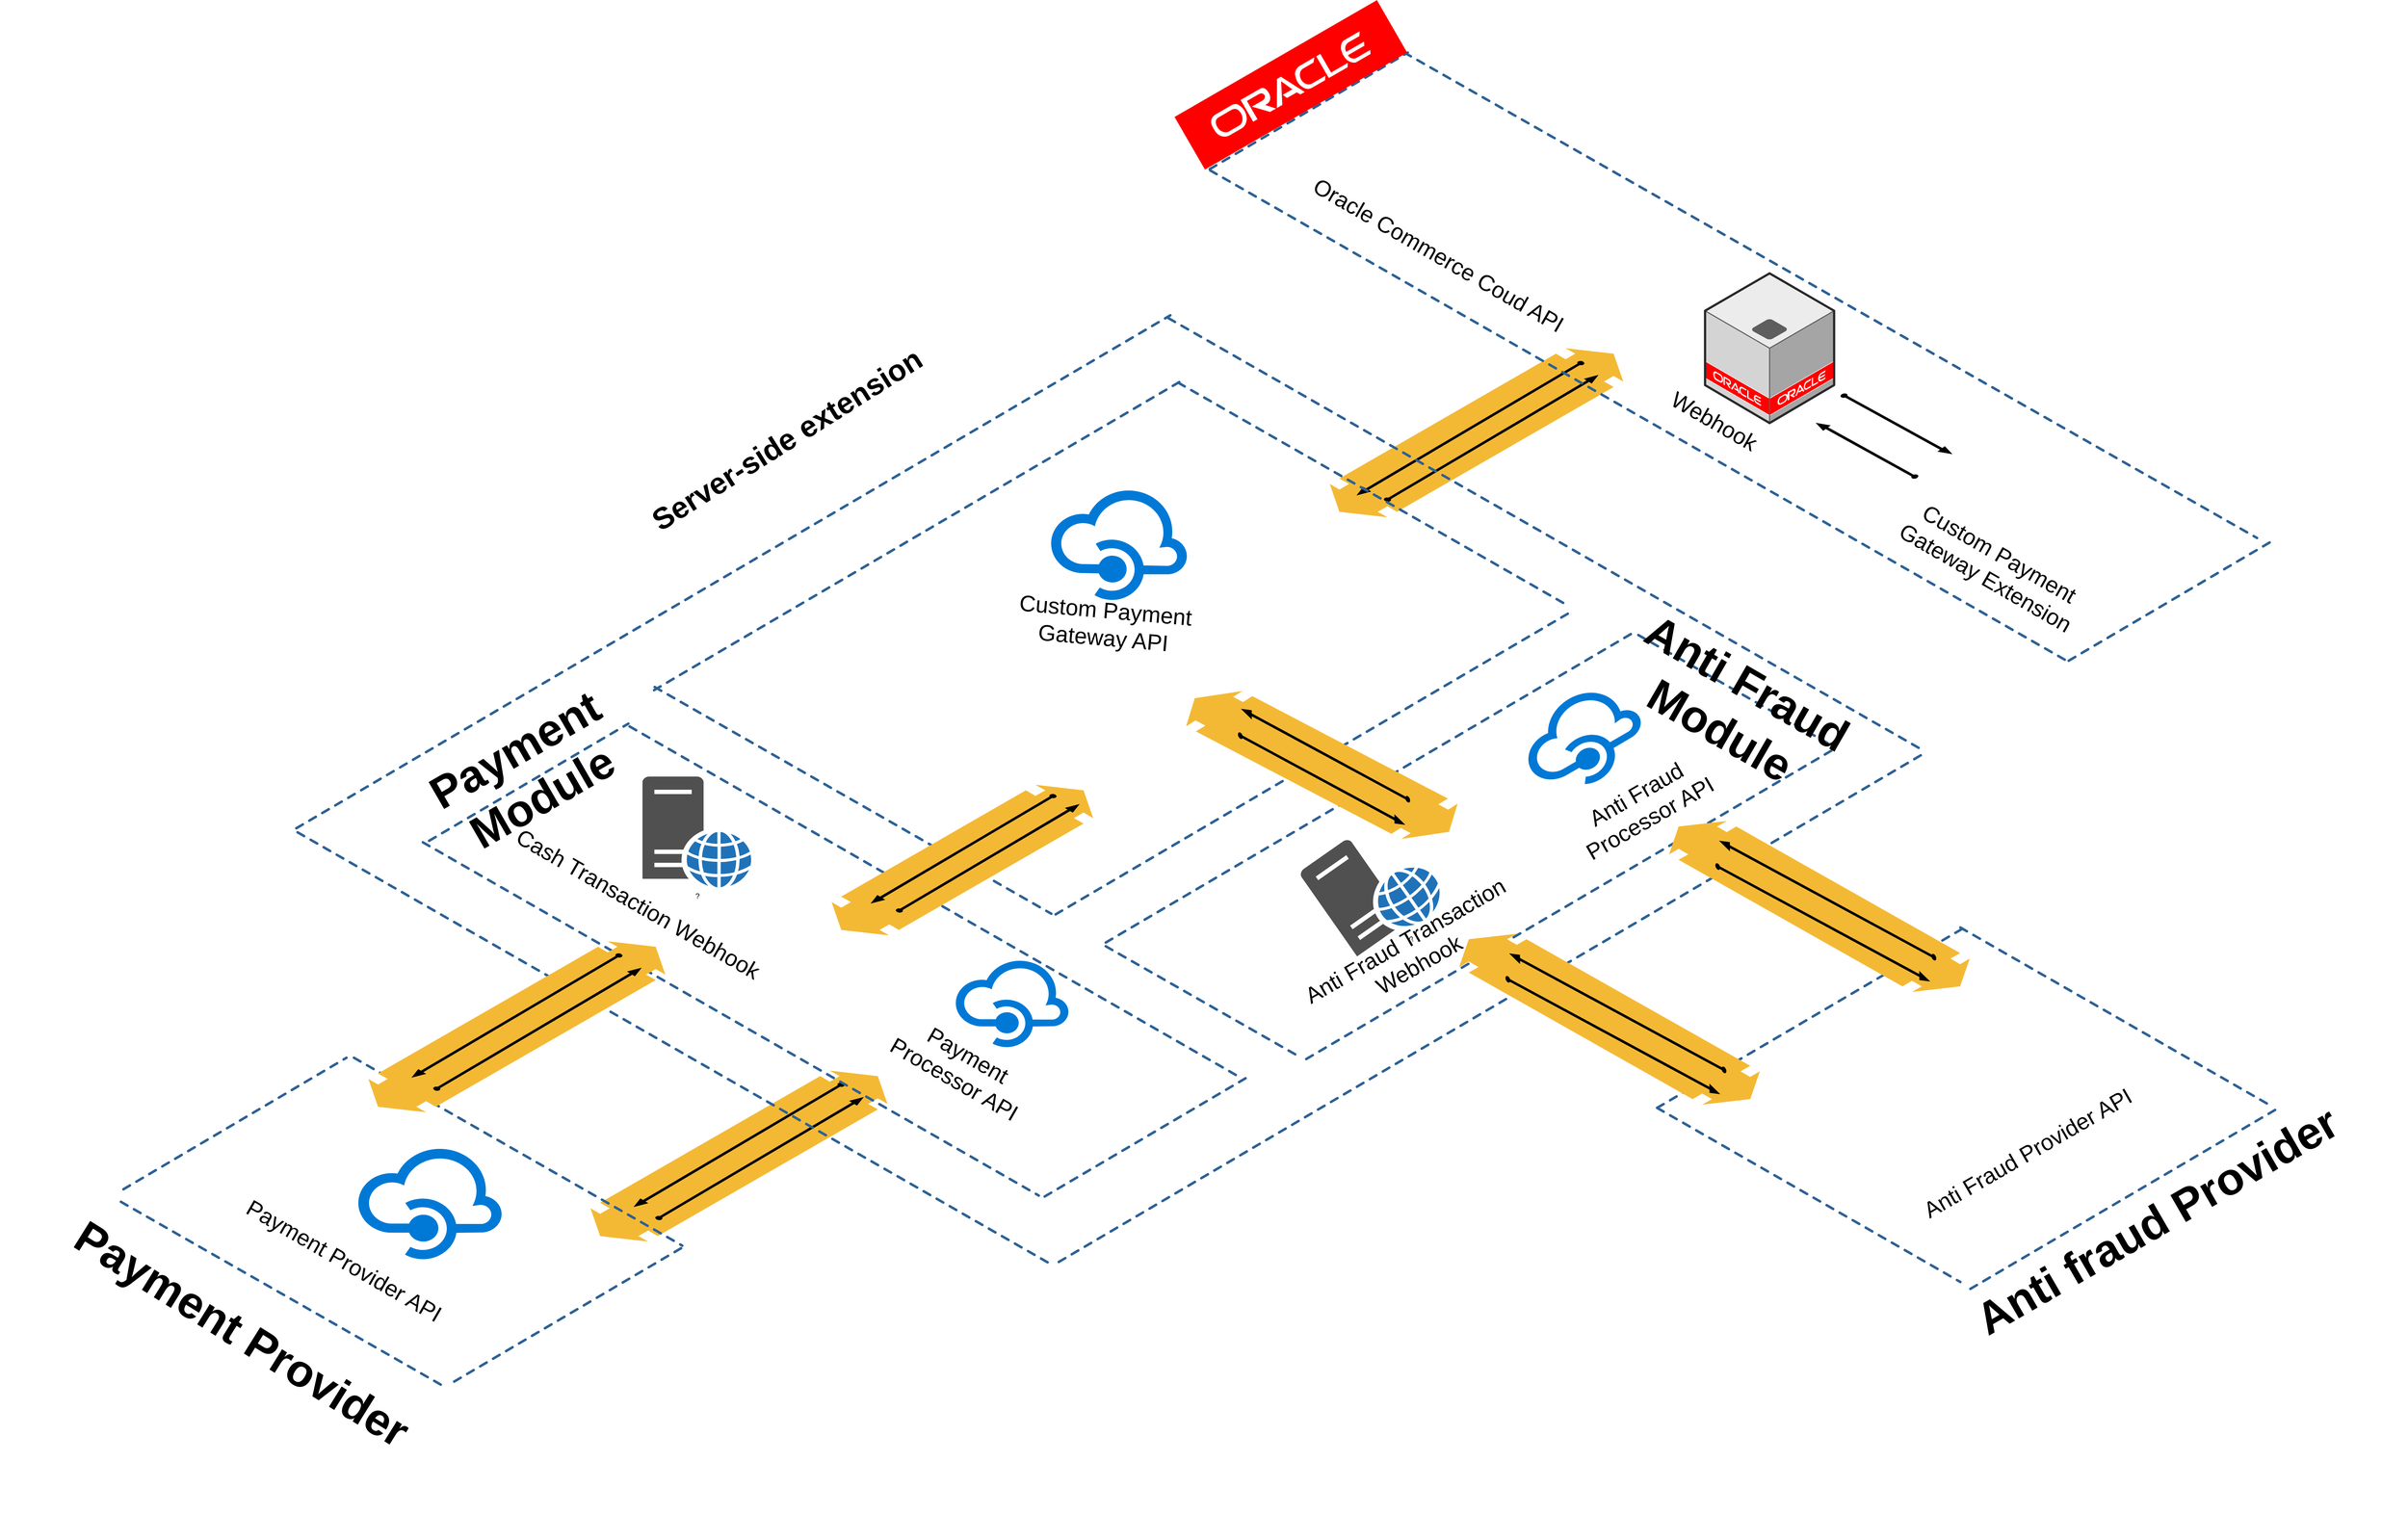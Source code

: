 <mxfile version="12.1.1" type="google" pages="2"><diagram name="Page-1" id="aaaa8250-4180-3840-79b5-4cada1eebb92"><mxGraphModel dx="4343" dy="4087" grid="1" gridSize="10" guides="1" tooltips="1" connect="1" arrows="1" fold="1" page="1" pageScale="1" pageWidth="850" pageHeight="1100" background="#ffffff" math="0" shadow="0"><root><mxCell id="0"/><mxCell id="1" parent="0"/><mxCell id="FtfFaNTDfOK8P3E9xP4l-76" value="" style="group" parent="1" vertex="1" connectable="0"><mxGeometry x="1827.5" y="880.5" width="561" height="323" as="geometry"/></mxCell><mxCell id="FtfFaNTDfOK8P3E9xP4l-56" value="" style="verticalLabelPosition=bottom;html=1;verticalAlign=top;strokeWidth=1;dashed=0;shape=mxgraph.aws3d.flatDoubleEdge;fillColor=#000000;aspect=fixed;rounded=1;shadow=0;comic=0;fontFamily=Verdana;fontSize=12;fontColor=#000000;flipV=1;" parent="FtfFaNTDfOK8P3E9xP4l-76" vertex="1"><mxGeometry y="50" width="474" height="273" as="geometry"/></mxCell><mxCell id="FtfFaNTDfOK8P3E9xP4l-57" value="" style="verticalLabelPosition=bottom;html=1;verticalAlign=top;strokeWidth=1;dashed=0;shape=mxgraph.aws3d.arrowSW;fillColor=#000000;aspect=fixed;rounded=1;shadow=0;comic=0;fontFamily=Verdana;fontSize=12;fontColor=#000000;" parent="FtfFaNTDfOK8P3E9xP4l-76" vertex="1"><mxGeometry x="70" y="70" width="335" height="197" as="geometry"/></mxCell><mxCell id="FtfFaNTDfOK8P3E9xP4l-58" value="" style="verticalLabelPosition=bottom;html=1;verticalAlign=top;strokeWidth=1;dashed=0;shape=mxgraph.aws3d.arrowSW;fillColor=#000000;aspect=fixed;rounded=1;shadow=0;comic=0;fontFamily=Verdana;fontSize=12;fontColor=#000000;rotation=-180;" parent="FtfFaNTDfOK8P3E9xP4l-76" vertex="1"><mxGeometry x="104" y="93" width="331" height="195" as="geometry"/></mxCell><mxCell id="FtfFaNTDfOK8P3E9xP4l-81" value="" style="group" parent="1" vertex="1" connectable="0"><mxGeometry x="3007.5" y="-223" width="506" height="270" as="geometry"/></mxCell><mxCell id="FtfFaNTDfOK8P3E9xP4l-48" value="" style="verticalLabelPosition=bottom;html=1;verticalAlign=top;strokeWidth=1;dashed=0;shape=mxgraph.aws3d.flatDoubleEdge;fillColor=#000000;aspect=fixed;rounded=1;shadow=0;comic=0;fontFamily=Verdana;fontSize=12;fontColor=#000000;flipV=1;" parent="FtfFaNTDfOK8P3E9xP4l-81" vertex="1"><mxGeometry width="468.434" height="270" as="geometry"/></mxCell><mxCell id="d5ac148becb70bc-4" value="" style="verticalLabelPosition=bottom;html=1;verticalAlign=top;strokeWidth=1;dashed=0;shape=mxgraph.aws3d.arrowSW;fillColor=#000000;aspect=fixed;rounded=1;shadow=0;comic=0;fontFamily=Verdana;fontSize=12;fontColor=#000000;" parent="FtfFaNTDfOK8P3E9xP4l-81" vertex="1"><mxGeometry x="43.924" y="21.145" width="361.898" height="213.072" as="geometry"/></mxCell><mxCell id="FtfFaNTDfOK8P3E9xP4l-49" value="" style="verticalLabelPosition=bottom;html=1;verticalAlign=top;strokeWidth=1;dashed=0;shape=mxgraph.aws3d.arrowSW;fillColor=#000000;aspect=fixed;rounded=1;shadow=0;comic=0;fontFamily=Verdana;fontSize=12;fontColor=#000000;rotation=-180;" parent="FtfFaNTDfOK8P3E9xP4l-81" vertex="1"><mxGeometry x="86.969" y="43.509" width="340.753" height="200.873" as="geometry"/></mxCell><mxCell id="1a8abee3a6cfdf20-35" value="" style="verticalLabelPosition=bottom;html=1;verticalAlign=top;strokeWidth=1;dashed=0;shape=mxgraph.aws3d.arrowSE;fillColor=#000000;aspect=fixed;rounded=1;shadow=0;comic=0;fontFamily=Verdana;fontSize=12;fontColor=#000000;rotation=175;" parent="1" vertex="1"><mxGeometry x="3788.5" y="-110" width="154" height="101" as="geometry"/></mxCell><mxCell id="d5ac148becb70bc-8" value="" style="verticalLabelPosition=bottom;html=1;verticalAlign=top;strokeWidth=1;dashed=0;shape=mxgraph.aws3d.dashedArrowlessEdge;fillColor=red;aspect=fixed;rounded=1;shadow=0;comic=0;fontFamily=Verdana;fontSize=12;fontColor=red;" parent="1" vertex="1"><mxGeometry x="3126.5" y="-695" width="1361" height="775" as="geometry"/></mxCell><mxCell id="d5ac148becb70bc-9" value="" style="verticalLabelPosition=bottom;html=1;verticalAlign=top;strokeWidth=1;dashed=0;shape=mxgraph.aws3d.dashedArrowlessEdge;fillColor=#000000;aspect=fixed;rounded=1;shadow=0;comic=0;fontFamily=Verdana;fontSize=12;fontColor=#000000;" parent="1" vertex="1"><mxGeometry x="2816.5" y="-507" width="1374" height="787" as="geometry"/></mxCell><mxCell id="d5ac148becb70bc-10" value="" style="verticalLabelPosition=bottom;html=1;verticalAlign=top;strokeWidth=1;dashed=0;shape=mxgraph.aws3d.dashedArrowlessEdge;fillColor=#000000;aspect=fixed;rounded=1;shadow=0;comic=0;fontFamily=Verdana;fontSize=12;fontColor=#000000;flipV=1;" parent="1" vertex="1"><mxGeometry x="2816" y="-695" width="316" height="186" as="geometry"/></mxCell><mxCell id="d5ac148becb70bc-12" value="" style="verticalLabelPosition=bottom;html=1;verticalAlign=top;strokeWidth=1;dashed=0;shape=mxgraph.aws3d.dashedArrowlessEdge;fillColor=#000000;aspect=fixed;rounded=1;shadow=0;comic=0;fontFamily=Verdana;fontSize=12;fontColor=#000000;flipV=1;" parent="1" vertex="1"><mxGeometry x="4187" y="87" width="321" height="189" as="geometry"/></mxCell><object label="" id="CulerEYUyZsjggofrvlC-2"><mxCell style="verticalLabelPosition=bottom;html=1;verticalAlign=top;strokeWidth=1;align=center;outlineConnect=0;dashed=0;outlineConnect=0;shape=mxgraph.aws3d.oracleServer;fillColor=#ECECEC;strokeColor=#5E5E5E;aspect=fixed;" parent="1" vertex="1"><mxGeometry x="3606.5" y="-342.5" width="206" height="239" as="geometry"/></mxCell></object><mxCell id="CulerEYUyZsjggofrvlC-12" value="&lt;span style=&quot;font-size: 36px&quot;&gt;Webhook&lt;/span&gt;" style="text;html=1;strokeColor=none;fillColor=none;align=center;verticalAlign=middle;whiteSpace=wrap;rounded=0;rotation=30;" parent="1" vertex="1"><mxGeometry x="3482.5" y="-143" width="277" height="72" as="geometry"/></mxCell><mxCell id="1eRu5aQ4Rv26K7qPgtG--1" value="" style="verticalLabelPosition=bottom;html=1;verticalAlign=top;strokeWidth=1;dashed=0;shape=mxgraph.aws3d.dashedArrowlessEdge;fillColor=red;aspect=fixed;rounded=1;shadow=0;comic=0;fontFamily=Verdana;fontSize=12;fontColor=red;" parent="1" vertex="1"><mxGeometry x="1450" y="910" width="524" height="300" as="geometry"/></mxCell><mxCell id="1eRu5aQ4Rv26K7qPgtG--2" value="" style="verticalLabelPosition=bottom;html=1;verticalAlign=top;strokeWidth=1;dashed=0;shape=mxgraph.aws3d.dashedArrowlessEdge;fillColor=#000000;aspect=fixed;rounded=1;shadow=0;comic=0;fontFamily=Verdana;fontSize=12;fontColor=#000000;" parent="1" vertex="1"><mxGeometry x="1078" y="1140" width="516" height="295" as="geometry"/></mxCell><mxCell id="1eRu5aQ4Rv26K7qPgtG--3" value="" style="verticalLabelPosition=bottom;html=1;verticalAlign=top;strokeWidth=1;dashed=0;shape=mxgraph.aws3d.dashedArrowlessEdge;fillColor=#000000;aspect=fixed;rounded=1;shadow=0;comic=0;fontFamily=Verdana;fontSize=12;fontColor=#000000;flipV=1;" parent="1" vertex="1"><mxGeometry x="1082" y="910" width="356" height="210" as="geometry"/></mxCell><mxCell id="1eRu5aQ4Rv26K7qPgtG--4" value="" style="verticalLabelPosition=bottom;html=1;verticalAlign=top;strokeWidth=1;dashed=0;shape=mxgraph.aws3d.dashedArrowlessEdge;fillColor=#000000;aspect=fixed;rounded=1;shadow=0;comic=0;fontFamily=Verdana;fontSize=12;fontColor=#000000;flipV=1;" parent="1" vertex="1"><mxGeometry x="1610" y="1213" width="364" height="214" as="geometry"/></mxCell><mxCell id="1eRu5aQ4Rv26K7qPgtG--5" value="" style="dashed=0;outlineConnect=0;html=1;align=center;labelPosition=center;verticalLabelPosition=bottom;verticalAlign=top;shape=mxgraph.weblogos.oracle;fillColor=#FF0000;strokeColor=none;rotation=-30;" parent="1" vertex="1"><mxGeometry x="2759" y="-692" width="373" height="97" as="geometry"/></mxCell><mxCell id="1eRu5aQ4Rv26K7qPgtG--9" value="" style="shape=image;html=1;verticalAlign=top;verticalLabelPosition=bottom;labelBackgroundColor=#ffffff;imageAspect=0;aspect=fixed;image=https://cdn3.iconfinder.com/data/icons/line-icons-set/128/1-08-128.png" parent="1" vertex="1"><mxGeometry x="4036" y="-128" width="321" height="321" as="geometry"/></mxCell><mxCell id="1eRu5aQ4Rv26K7qPgtG--10" value="&lt;font style=&quot;font-size: 36px&quot;&gt;Custom Payment&lt;br&gt;Gateway Extension&lt;/font&gt;&lt;br&gt;" style="text;html=1;strokeColor=none;fillColor=none;align=center;verticalAlign=middle;whiteSpace=wrap;rounded=0;rotation=30;" parent="1" vertex="1"><mxGeometry x="3889.5" y="88" width="351" height="72" as="geometry"/></mxCell><mxCell id="1eRu5aQ4Rv26K7qPgtG--11" value="" style="verticalLabelPosition=bottom;html=1;verticalAlign=top;strokeWidth=1;dashed=0;shape=mxgraph.aws3d.arrowSE;fillColor=#000000;aspect=fixed;rounded=1;shadow=0;comic=0;fontFamily=Verdana;fontSize=12;fontColor=#000000;rotation=-5;" parent="1" vertex="1"><mxGeometry x="3827.5" y="-157" width="168" height="110" as="geometry"/></mxCell><mxCell id="FtfFaNTDfOK8P3E9xP4l-14" value="" style="verticalLabelPosition=bottom;html=1;verticalAlign=top;strokeWidth=1;dashed=0;shape=mxgraph.aws3d.dashedArrowlessEdge;fillColor=red;aspect=fixed;rounded=1;shadow=0;comic=0;fontFamily=Verdana;fontSize=12;fontColor=red;" parent="1" vertex="1"><mxGeometry x="2750" y="-271" width="1206" height="691" as="geometry"/></mxCell><mxCell id="FtfFaNTDfOK8P3E9xP4l-15" value="" style="verticalLabelPosition=bottom;html=1;verticalAlign=top;strokeWidth=1;dashed=0;shape=mxgraph.aws3d.dashedArrowlessEdge;fillColor=#000000;aspect=fixed;rounded=1;shadow=0;comic=0;fontFamily=Verdana;fontSize=12;fontColor=#000000;" parent="1" vertex="1"><mxGeometry x="1560" y="566" width="983" height="564" as="geometry"/></mxCell><mxCell id="FtfFaNTDfOK8P3E9xP4l-16" value="" style="verticalLabelPosition=bottom;html=1;verticalAlign=top;strokeWidth=1;dashed=0;shape=mxgraph.aws3d.dashedArrowlessEdge;fillColor=#000000;aspect=fixed;rounded=1;shadow=0;comic=0;fontFamily=Verdana;fontSize=12;fontColor=#000000;flipV=1;" parent="1" vertex="1"><mxGeometry x="1358" y="-275.5" width="1395" height="819" as="geometry"/></mxCell><mxCell id="FtfFaNTDfOK8P3E9xP4l-17" value="" style="verticalLabelPosition=bottom;html=1;verticalAlign=top;strokeWidth=1;dashed=0;shape=mxgraph.aws3d.dashedArrowlessEdge;fillColor=#000000;aspect=fixed;rounded=1;shadow=0;comic=0;fontFamily=Verdana;fontSize=12;fontColor=#000000;flipV=1;" parent="1" vertex="1"><mxGeometry x="2570" y="200" width="819" height="481" as="geometry"/></mxCell><mxCell id="FtfFaNTDfOK8P3E9xP4l-42" value="&lt;span style=&quot;font-size: 36px&quot;&gt;Oracle Commerce Coud API&lt;/span&gt;" style="text;html=1;strokeColor=none;fillColor=none;align=center;verticalAlign=middle;whiteSpace=wrap;rounded=0;rotation=30;" parent="1" vertex="1"><mxGeometry x="2930.5" y="-408" width="501" height="72" as="geometry"/></mxCell><mxCell id="FtfFaNTDfOK8P3E9xP4l-44" value="" style="group" parent="1" vertex="1" connectable="0"><mxGeometry x="3157.5" y="-577" width="279" height="267" as="geometry"/></mxCell><mxCell id="FtfFaNTDfOK8P3E9xP4l-43" value="" style="shape=image;html=1;verticalAlign=top;verticalLabelPosition=bottom;labelBackgroundColor=#ffffff;imageAspect=0;aspect=fixed;image=https://cdn2.iconfinder.com/data/icons/freecns-cumulus/32/519896-1_Cloud-128.png;rotation=30;" parent="FtfFaNTDfOK8P3E9xP4l-44" vertex="1"><mxGeometry width="267" height="267" as="geometry"/></mxCell><mxCell id="1eRu5aQ4Rv26K7qPgtG--8" value="" style="shape=image;html=1;verticalAlign=top;verticalLabelPosition=bottom;labelBackgroundColor=#ffffff;imageAspect=0;aspect=fixed;image=https://cdn4.iconfinder.com/data/icons/flat-brand-logo-2/512/oracle-128.png;rotation=30;" parent="FtfFaNTDfOK8P3E9xP4l-44" vertex="1"><mxGeometry x="24.338" y="43.743" width="198.83" height="198.83" as="geometry"/></mxCell><mxCell id="FtfFaNTDfOK8P3E9xP4l-65" value="" style="shape=image;html=1;verticalAlign=top;verticalLabelPosition=bottom;labelBackgroundColor=#ffffff;imageAspect=0;aspect=fixed;image=https://cdn4.iconfinder.com/data/icons/flat-brand-logo-2/512/oracle-128.png;rotation=-30;" parent="1" vertex="1"><mxGeometry x="1853.5" y="-157" width="245" height="245" as="geometry"/></mxCell><mxCell id="FtfFaNTDfOK8P3E9xP4l-73" value="" style="group" parent="1" vertex="1" connectable="0"><mxGeometry x="1723.5" y="431" width="428" height="279" as="geometry"/></mxCell><mxCell id="FtfFaNTDfOK8P3E9xP4l-36" value="?" style="shadow=0;dashed=0;html=1;strokeColor=none;fillColor=#505050;labelPosition=center;verticalLabelPosition=bottom;verticalAlign=top;outlineConnect=0;align=center;shape=mxgraph.office.servers.web_server_blue;" parent="FtfFaNTDfOK8P3E9xP4l-73" vertex="1"><mxGeometry x="187" y="30" width="174" height="177" as="geometry"/></mxCell><mxCell id="FtfFaNTDfOK8P3E9xP4l-37" value="&lt;span style=&quot;font-size: 36px&quot;&gt;Cash Transaction Webhook&lt;/span&gt;" style="text;html=1;strokeColor=none;fillColor=none;align=center;verticalAlign=middle;whiteSpace=wrap;rounded=0;rotation=30;" parent="FtfFaNTDfOK8P3E9xP4l-73" vertex="1"><mxGeometry x="-68" y="197" width="496" height="72" as="geometry"/></mxCell><mxCell id="FtfFaNTDfOK8P3E9xP4l-138" value="" style="verticalLabelPosition=bottom;html=1;verticalAlign=top;strokeWidth=1;dashed=0;shape=mxgraph.aws3d.dashedArrowlessEdge;fillColor=#000000;aspect=fixed;rounded=1;shadow=0;comic=0;fontFamily=Verdana;fontSize=12;fontColor=#000000;flipV=1;" parent="FtfFaNTDfOK8P3E9xP4l-73" vertex="1"><mxGeometry x="-153.5" y="-54.5" width="318" height="187" as="geometry"/></mxCell><mxCell id="FtfFaNTDfOK8P3E9xP4l-77" value="" style="group" parent="1" vertex="1" connectable="0"><mxGeometry x="2285" y="750" width="306" height="207" as="geometry"/></mxCell><mxCell id="FtfFaNTDfOK8P3E9xP4l-70" value="" style="shadow=0;dashed=0;html=1;strokeColor=none;labelPosition=center;verticalLabelPosition=bottom;verticalAlign=top;align=center;shape=mxgraph.mscae.cloud.api_management;fillColor=#0079D6;rotation=0;" parent="FtfFaNTDfOK8P3E9xP4l-77" vertex="1"><mxGeometry x="122.938" width="183.062" height="144.9" as="geometry"/></mxCell><mxCell id="FtfFaNTDfOK8P3E9xP4l-71" value="&lt;span style=&quot;font-size: 36px&quot;&gt;Payment Processor API&lt;/span&gt;" style="text;html=1;strokeColor=none;fillColor=none;align=center;verticalAlign=middle;whiteSpace=wrap;rounded=0;rotation=30;" parent="FtfFaNTDfOK8P3E9xP4l-77" vertex="1"><mxGeometry y="142.2" width="269.208" height="64.8" as="geometry"/></mxCell><mxCell id="FtfFaNTDfOK8P3E9xP4l-78" value="" style="group" parent="1" vertex="1" connectable="0"><mxGeometry x="2493" y="-130" width="580" height="479.116" as="geometry"/></mxCell><mxCell id="FtfFaNTDfOK8P3E9xP4l-139" value="" style="verticalLabelPosition=bottom;html=1;verticalAlign=top;strokeWidth=1;dashed=0;shape=mxgraph.aws3d.dashedArrowlessEdge;fillColor=#000000;aspect=fixed;rounded=1;shadow=0;comic=0;fontFamily=Verdana;fontSize=12;fontColor=#000000;flipV=1;" parent="FtfFaNTDfOK8P3E9xP4l-78" vertex="1"><mxGeometry x="-564" y="-44" width="847" height="497" as="geometry"/></mxCell><mxCell id="1eRu5aQ4Rv26K7qPgtG--7" value="" style="shadow=0;dashed=0;html=1;strokeColor=none;labelPosition=center;verticalLabelPosition=bottom;verticalAlign=top;align=center;shape=mxgraph.mscae.cloud.api_management;fillColor=#0079D6;rotation=1;" parent="FtfFaNTDfOK8P3E9xP4l-78" vertex="1"><mxGeometry x="66.5" y="127.5" width="221" height="184" as="geometry"/></mxCell><mxCell id="FtfFaNTDfOK8P3E9xP4l-39" value="&lt;span style=&quot;font-size: 36px&quot;&gt;Custom Payment Gateway API&lt;/span&gt;" style="text;html=1;strokeColor=none;fillColor=none;align=center;verticalAlign=middle;whiteSpace=wrap;rounded=0;rotation=5;" parent="FtfFaNTDfOK8P3E9xP4l-78" vertex="1"><mxGeometry x="-42.5" y="322" width="394" height="50" as="geometry"/></mxCell><mxCell id="FtfFaNTDfOK8P3E9xP4l-72" value="" style="group" parent="FtfFaNTDfOK8P3E9xP4l-78" vertex="1" connectable="0"><mxGeometry x="482.5" y="217" width="229" height="204" as="geometry"/></mxCell><mxCell id="FtfFaNTDfOK8P3E9xP4l-69" value="" style="group" parent="FtfFaNTDfOK8P3E9xP4l-72" vertex="1" connectable="0"><mxGeometry width="229" height="204.0" as="geometry"/></mxCell><mxCell id="FtfFaNTDfOK8P3E9xP4l-55" value="&lt;span style=&quot;font-size: 36px&quot;&gt;&lt;br&gt;&lt;/span&gt;" style="text;html=1;strokeColor=none;fillColor=none;align=center;verticalAlign=middle;whiteSpace=wrap;rounded=0;rotation=30;" parent="FtfFaNTDfOK8P3E9xP4l-69" vertex="1"><mxGeometry y="106.872" width="200.495" height="53.067" as="geometry"/></mxCell><mxCell id="FtfFaNTDfOK8P3E9xP4l-135" value="" style="verticalLabelPosition=bottom;html=1;verticalAlign=top;strokeWidth=1;dashed=0;shape=mxgraph.aws3d.dashedArrowlessEdge;fillColor=red;aspect=fixed;rounded=1;shadow=0;comic=0;fontFamily=Verdana;fontSize=12;fontColor=red;" parent="1" vertex="1"><mxGeometry x="1930" y="318" width="633" height="362" as="geometry"/></mxCell><mxCell id="FtfFaNTDfOK8P3E9xP4l-140" value="" style="verticalLabelPosition=bottom;html=1;verticalAlign=top;strokeWidth=1;dashed=0;shape=mxgraph.aws3d.dashedArrowlessEdge;fillColor=red;aspect=fixed;rounded=1;shadow=0;comic=0;fontFamily=Verdana;fontSize=12;fontColor=red;" parent="1" vertex="1"><mxGeometry x="1890" y="381" width="972" height="559" as="geometry"/></mxCell><mxCell id="FtfFaNTDfOK8P3E9xP4l-141" value="" style="verticalLabelPosition=bottom;html=1;verticalAlign=top;strokeWidth=1;dashed=0;shape=mxgraph.aws3d.dashedArrowlessEdge;fillColor=#000000;aspect=fixed;rounded=1;shadow=0;comic=0;fontFamily=Verdana;fontSize=12;fontColor=#000000;flipV=1;" parent="1" vertex="1"><mxGeometry x="2552.5" y="942.5" width="321" height="189" as="geometry"/></mxCell><mxCell id="FtfFaNTDfOK8P3E9xP4l-152" value="" style="verticalLabelPosition=bottom;html=1;verticalAlign=top;strokeWidth=1;dashed=0;shape=mxgraph.aws3d.dashedArrowlessEdge;fillColor=#000000;aspect=fixed;rounded=1;shadow=0;comic=0;fontFamily=Verdana;fontSize=12;fontColor=#000000;flipV=1;" parent="1" vertex="1"><mxGeometry x="2650" y="230" width="844" height="496" as="geometry"/></mxCell><mxCell id="FtfFaNTDfOK8P3E9xP4l-157" value="" style="verticalLabelPosition=bottom;html=1;verticalAlign=top;strokeWidth=1;dashed=0;shape=mxgraph.aws3d.dashedArrowlessEdge;fillColor=#000000;aspect=fixed;rounded=1;shadow=0;comic=0;fontFamily=Verdana;fontSize=12;fontColor=#000000;" parent="1" vertex="1"><mxGeometry x="2650" y="732" width="312" height="178" as="geometry"/></mxCell><mxCell id="FtfFaNTDfOK8P3E9xP4l-156" value="" style="verticalLabelPosition=bottom;html=1;verticalAlign=top;strokeWidth=1;dashed=0;shape=mxgraph.aws3d.dashedArrowlessEdge;fillColor=#000000;aspect=fixed;rounded=1;shadow=0;comic=0;fontFamily=Verdana;fontSize=12;fontColor=#000000;flipV=1;" parent="1" vertex="1"><mxGeometry x="2970" y="418" width="841" height="494" as="geometry"/></mxCell><mxCell id="FtfFaNTDfOK8P3E9xP4l-166" value="" style="shadow=0;dashed=0;html=1;strokeColor=none;labelPosition=center;verticalLabelPosition=bottom;verticalAlign=top;align=center;shape=mxgraph.mscae.cloud.api_management;fillColor=#0079D6;rotation=-30;" parent="1" vertex="1"><mxGeometry x="3313" y="330" width="195" height="143" as="geometry"/></mxCell><mxCell id="FtfFaNTDfOK8P3E9xP4l-167" value="&lt;span style=&quot;font-size: 36px&quot;&gt;Anti Fraud Processor API&lt;/span&gt;" style="text;html=1;strokeColor=none;fillColor=none;align=center;verticalAlign=middle;whiteSpace=wrap;rounded=0;rotation=-30;" parent="1" vertex="1"><mxGeometry x="3373" y="475.5" width="269.208" height="64.8" as="geometry"/></mxCell><mxCell id="FtfFaNTDfOK8P3E9xP4l-172" value="" style="verticalLabelPosition=bottom;html=1;verticalAlign=top;strokeWidth=1;dashed=0;shape=mxgraph.aws3d.dashedArrowlessEdge;fillColor=#000000;aspect=fixed;rounded=1;shadow=0;comic=0;fontFamily=Verdana;fontSize=12;fontColor=#000000;" parent="1" vertex="1"><mxGeometry x="1360" y="550" width="1203" height="690" as="geometry"/></mxCell><mxCell id="FtfFaNTDfOK8P3E9xP4l-173" value="" style="verticalLabelPosition=bottom;html=1;verticalAlign=top;strokeWidth=1;dashed=0;shape=mxgraph.aws3d.dashedArrowlessEdge;fillColor=#000000;aspect=fixed;rounded=1;shadow=0;comic=0;fontFamily=Verdana;fontSize=12;fontColor=#000000;flipV=1;" parent="1" vertex="1"><mxGeometry x="2575" y="424" width="1381" height="812" as="geometry"/></mxCell><mxCell id="FtfFaNTDfOK8P3E9xP4l-185" value="" style="group" parent="1" vertex="1" connectable="0"><mxGeometry x="2888.5" y="548.5" width="494" height="273" as="geometry"/></mxCell><mxCell id="FtfFaNTDfOK8P3E9xP4l-162" value="?" style="shadow=0;dashed=0;html=1;strokeColor=none;fillColor=#505050;labelPosition=center;verticalLabelPosition=bottom;verticalAlign=top;outlineConnect=0;align=center;shape=mxgraph.office.servers.web_server_blue;rotation=-35;" parent="FtfFaNTDfOK8P3E9xP4l-185" vertex="1"><mxGeometry x="104" width="174" height="177" as="geometry"/></mxCell><mxCell id="FtfFaNTDfOK8P3E9xP4l-163" value="&lt;span style=&quot;font-size: 36px&quot;&gt;Anti Fraud Transaction Webhook&lt;/span&gt;" style="text;html=1;strokeColor=none;fillColor=none;align=center;verticalAlign=middle;whiteSpace=wrap;rounded=0;rotation=-30;" parent="FtfFaNTDfOK8P3E9xP4l-185" vertex="1"><mxGeometry x="6" y="159" width="488" height="69" as="geometry"/></mxCell><mxCell id="FtfFaNTDfOK8P3E9xP4l-109" value="&lt;span style=&quot;font-size: 36px&quot;&gt;Anti Fraud Provider API&lt;/span&gt;" style="text;html=1;strokeColor=none;fillColor=none;align=center;verticalAlign=middle;whiteSpace=wrap;rounded=0;rotation=-30;" parent="1" vertex="1"><mxGeometry x="3926.5" y="1026" width="389" height="72" as="geometry"/></mxCell><mxCell id="FtfFaNTDfOK8P3E9xP4l-122" value="" style="verticalLabelPosition=bottom;html=1;verticalAlign=top;strokeWidth=1;dashed=0;shape=mxgraph.aws3d.dashedArrowlessEdge;fillColor=red;aspect=fixed;rounded=1;shadow=0;comic=0;fontFamily=Verdana;fontSize=12;fontColor=red;" parent="1" vertex="1"><mxGeometry x="4014" y="702" width="498" height="286" as="geometry"/></mxCell><mxCell id="FtfFaNTDfOK8P3E9xP4l-123" value="" style="verticalLabelPosition=bottom;html=1;verticalAlign=top;strokeWidth=1;dashed=0;shape=mxgraph.aws3d.dashedArrowlessEdge;fillColor=#000000;aspect=fixed;rounded=1;shadow=0;comic=0;fontFamily=Verdana;fontSize=12;fontColor=#000000;" parent="1" vertex="1"><mxGeometry x="3530" y="990" width="484" height="278" as="geometry"/></mxCell><mxCell id="FtfFaNTDfOK8P3E9xP4l-124" value="" style="verticalLabelPosition=bottom;html=1;verticalAlign=top;strokeWidth=1;dashed=0;shape=mxgraph.aws3d.dashedArrowlessEdge;fillColor=#000000;aspect=fixed;rounded=1;shadow=0;comic=0;fontFamily=Verdana;fontSize=12;fontColor=#000000;flipV=1;" parent="1" vertex="1"><mxGeometry x="3530" y="700" width="494" height="290" as="geometry"/></mxCell><mxCell id="FtfFaNTDfOK8P3E9xP4l-125" value="" style="verticalLabelPosition=bottom;html=1;verticalAlign=top;strokeWidth=1;dashed=0;shape=mxgraph.aws3d.dashedArrowlessEdge;fillColor=#000000;aspect=fixed;rounded=1;shadow=0;comic=0;fontFamily=Verdana;fontSize=12;fontColor=#000000;flipV=1;" parent="1" vertex="1"><mxGeometry x="4030" y="990" width="492" height="289" as="geometry"/></mxCell><mxCell id="FtfFaNTDfOK8P3E9xP4l-208" value="" style="group" parent="1" vertex="1" connectable="0"><mxGeometry x="3549" y="532" width="483" height="289" as="geometry"/></mxCell><mxCell id="FtfFaNTDfOK8P3E9xP4l-209" value="" style="verticalLabelPosition=bottom;html=1;verticalAlign=top;strokeWidth=1;align=center;outlineConnect=0;dashed=0;outlineConnect=0;shape=mxgraph.aws3d.flatDoubleEdge;fillColor=#000000;aspect=fixed;" parent="FtfFaNTDfOK8P3E9xP4l-208" vertex="1"><mxGeometry width="479.983" height="272.832" as="geometry"/></mxCell><mxCell id="FtfFaNTDfOK8P3E9xP4l-210" value="" style="group;rotation=1;" parent="FtfFaNTDfOK8P3E9xP4l-208" vertex="1" connectable="0"><mxGeometry x="76.263" y="26.273" width="366.063" height="262.727" as="geometry"/></mxCell><mxCell id="FtfFaNTDfOK8P3E9xP4l-211" value="" style="verticalLabelPosition=bottom;html=1;verticalAlign=top;strokeWidth=1;dashed=0;shape=mxgraph.aws3d.arrowSW;fillColor=#000000;aspect=fixed;rounded=1;shadow=0;comic=0;fontFamily=Verdana;fontSize=12;fontColor=#000000;rotation=-121;" parent="FtfFaNTDfOK8P3E9xP4l-210" vertex="1"><mxGeometry y="37.388" width="335.879" height="197.874" as="geometry"/></mxCell><mxCell id="FtfFaNTDfOK8P3E9xP4l-212" value="" style="verticalLabelPosition=bottom;html=1;verticalAlign=top;strokeWidth=1;dashed=0;shape=mxgraph.aws3d.arrowSW;fillColor=#000000;aspect=fixed;rounded=1;shadow=0;comic=0;fontFamily=Verdana;fontSize=12;fontColor=#000000;rotation=59;" parent="FtfFaNTDfOK8P3E9xP4l-210" vertex="1"><mxGeometry x="8.135" width="339.938" height="199.904" as="geometry"/></mxCell><mxCell id="FtfFaNTDfOK8P3E9xP4l-214" value="" style="verticalLabelPosition=bottom;html=1;verticalAlign=top;strokeWidth=1;dashed=0;shape=mxgraph.aws3d.dashedArrowlessEdge;fillColor=red;aspect=fixed;rounded=1;shadow=0;comic=0;fontFamily=Verdana;fontSize=12;fontColor=red;" parent="1" vertex="1"><mxGeometry x="3500" y="235" width="308" height="176" as="geometry"/></mxCell><mxCell id="FtfFaNTDfOK8P3E9xP4l-215" value="" style="verticalLabelPosition=bottom;html=1;verticalAlign=top;strokeWidth=1;dashed=0;shape=mxgraph.aws3d.dashedArrowlessEdge;fillColor=red;aspect=fixed;rounded=1;shadow=0;comic=0;fontFamily=Verdana;fontSize=12;fontColor=red;" parent="1" vertex="1"><mxGeometry x="2765.5" y="-168" width="624" height="357" as="geometry"/></mxCell><mxCell id="FtfFaNTDfOK8P3E9xP4l-220" value="" style="group" parent="1" vertex="1" connectable="0"><mxGeometry x="2210" y="470" width="540" height="260" as="geometry"/></mxCell><mxCell id="FtfFaNTDfOK8P3E9xP4l-175" value="" style="verticalLabelPosition=bottom;html=1;verticalAlign=top;strokeWidth=1;dashed=0;shape=mxgraph.aws3d.flatDoubleEdge;fillColor=#000000;aspect=fixed;rounded=1;shadow=0;comic=0;fontFamily=Verdana;fontSize=12;fontColor=#000000;flipV=1;" parent="FtfFaNTDfOK8P3E9xP4l-220" vertex="1"><mxGeometry x="2.348" y="4.16" width="417.517" height="240.469" as="geometry"/></mxCell><mxCell id="FtfFaNTDfOK8P3E9xP4l-176" value="" style="verticalLabelPosition=bottom;html=1;verticalAlign=top;strokeWidth=1;dashed=0;shape=mxgraph.aws3d.arrowSW;fillColor=#000000;aspect=fixed;rounded=1;shadow=0;comic=0;fontFamily=Verdana;fontSize=12;fontColor=#000000;" parent="FtfFaNTDfOK8P3E9xP4l-220" vertex="1"><mxGeometry x="65.743" y="19.49" width="295.081" height="173.525" as="geometry"/></mxCell><mxCell id="FtfFaNTDfOK8P3E9xP4l-177" value="" style="verticalLabelPosition=bottom;html=1;verticalAlign=top;strokeWidth=1;dashed=0;shape=mxgraph.aws3d.arrowSW;fillColor=#000000;aspect=fixed;rounded=1;shadow=0;comic=0;fontFamily=Verdana;fontSize=12;fontColor=#000000;rotation=-180;" parent="FtfFaNTDfOK8P3E9xP4l-220" vertex="1"><mxGeometry x="105.385" y="35.708" width="291.557" height="171.763" as="geometry"/></mxCell><mxCell id="FtfFaNTDfOK8P3E9xP4l-225" value="" style="group;rotation=-7;" parent="1" vertex="1" connectable="0"><mxGeometry x="2781.5" y="318" width="471" height="257" as="geometry"/></mxCell><mxCell id="FtfFaNTDfOK8P3E9xP4l-213" value="" style="group;rotation=-7;" parent="FtfFaNTDfOK8P3E9xP4l-225" vertex="1" connectable="0"><mxGeometry width="471.0" height="257" as="geometry"/></mxCell><mxCell id="FtfFaNTDfOK8P3E9xP4l-189" value="" style="verticalLabelPosition=bottom;html=1;verticalAlign=top;strokeWidth=1;align=center;outlineConnect=0;dashed=0;outlineConnect=0;shape=mxgraph.aws3d.flatDoubleEdge;fillColor=#000000;aspect=fixed;rotation=-2;" parent="FtfFaNTDfOK8P3E9xP4l-213" vertex="1"><mxGeometry x="-1" y="2" width="428.805" height="245.031" as="geometry"/></mxCell><mxCell id="FtfFaNTDfOK8P3E9xP4l-197" value="" style="group;rotation=1;" parent="FtfFaNTDfOK8P3E9xP4l-213" vertex="1" connectable="0"><mxGeometry x="83" y="28" width="319.176" height="197.692" as="geometry"/></mxCell><mxCell id="FtfFaNTDfOK8P3E9xP4l-198" value="" style="verticalLabelPosition=bottom;html=1;verticalAlign=top;strokeWidth=1;dashed=0;shape=mxgraph.aws3d.arrowSW;fillColor=#000000;aspect=fixed;rounded=1;shadow=0;comic=0;fontFamily=Verdana;fontSize=12;fontColor=#000000;rotation=-121;" parent="FtfFaNTDfOK8P3E9xP4l-197" vertex="1"><mxGeometry x="-2" y="42" width="261.603" height="154.117" as="geometry"/></mxCell><mxCell id="FtfFaNTDfOK8P3E9xP4l-199" value="" style="verticalLabelPosition=bottom;html=1;verticalAlign=top;strokeWidth=1;dashed=0;shape=mxgraph.aws3d.arrowSW;fillColor=#000000;aspect=fixed;rounded=1;shadow=0;comic=0;fontFamily=Verdana;fontSize=12;fontColor=#000000;rotation=59;" parent="FtfFaNTDfOK8P3E9xP4l-197" vertex="1"><mxGeometry x="5" y="3" width="264.765" height="155.698" as="geometry"/></mxCell><mxCell id="FtfFaNTDfOK8P3E9xP4l-227" value="" style="group" parent="1" vertex="1" connectable="0"><mxGeometry x="1298.5" y="1049" width="389" height="253" as="geometry"/></mxCell><mxCell id="FtfFaNTDfOK8P3E9xP4l-6" value="&lt;span style=&quot;font-size: 36px&quot;&gt;Payment Provider API&lt;/span&gt;" style="text;html=1;strokeColor=none;fillColor=none;align=center;verticalAlign=middle;whiteSpace=wrap;rounded=0;rotation=30;" parent="FtfFaNTDfOK8P3E9xP4l-227" vertex="1"><mxGeometry x="-58.5" y="149" width="389" height="72" as="geometry"/></mxCell><mxCell id="FtfFaNTDfOK8P3E9xP4l-38" value="" style="shadow=0;dashed=0;html=1;strokeColor=none;labelPosition=center;verticalLabelPosition=bottom;verticalAlign=top;align=center;shape=mxgraph.mscae.cloud.api_management;fillColor=#0079D6;rotation=0;" parent="FtfFaNTDfOK8P3E9xP4l-227" vertex="1"><mxGeometry x="155" width="233" height="185" as="geometry"/></mxCell><mxCell id="FtfFaNTDfOK8P3E9xP4l-230" value="" style="shape=image;html=1;verticalAlign=top;verticalLabelPosition=bottom;labelBackgroundColor=#ffffff;imageAspect=0;aspect=fixed;image=https://cdn3.iconfinder.com/data/icons/iconic-1/32/target-128.png;rotation=-30;" parent="1" vertex="1"><mxGeometry x="3914" y="855.5" width="200" height="200" as="geometry"/></mxCell><mxCell id="99Qsk3i8ZB5YgfZeemVY-2" value="&lt;font style=&quot;font-size: 72px&quot;&gt;&lt;b&gt;Anti fraud Provider&lt;/b&gt;&lt;/font&gt;" style="text;html=1;strokeColor=none;fillColor=none;align=center;verticalAlign=middle;whiteSpace=wrap;rounded=0;rotation=-30;" parent="1" vertex="1"><mxGeometry x="3920" y="1079" width="816" height="182" as="geometry"/></mxCell><mxCell id="99Qsk3i8ZB5YgfZeemVY-3" value="&lt;font style=&quot;font-size: 72px&quot;&gt;&lt;b&gt;Payment Provider&lt;/b&gt;&lt;/font&gt;" style="text;html=1;strokeColor=none;fillColor=none;align=center;verticalAlign=middle;whiteSpace=wrap;rounded=0;rotation=32;" parent="1" vertex="1"><mxGeometry x="870" y="1264.5" width="803" height="173" as="geometry"/></mxCell><mxCell id="99Qsk3i8ZB5YgfZeemVY-19" value="&lt;font style=&quot;font-size: 48px&quot;&gt;&lt;b&gt;Server-side extension&lt;/b&gt;&lt;/font&gt;" style="text;html=1;resizable=0;points=[];autosize=1;align=left;verticalAlign=top;spacingTop=-4;rotation=-32.3;" parent="1" vertex="1"><mxGeometry x="1880.5" y="-108.5" width="510" height="30" as="geometry"/></mxCell><mxCell id="99Qsk3i8ZB5YgfZeemVY-20" value="" style="group" parent="1" vertex="1" connectable="0"><mxGeometry x="1473" y="674" width="561" height="323" as="geometry"/></mxCell><mxCell id="99Qsk3i8ZB5YgfZeemVY-21" value="" style="verticalLabelPosition=bottom;html=1;verticalAlign=top;strokeWidth=1;dashed=0;shape=mxgraph.aws3d.flatDoubleEdge;fillColor=#000000;aspect=fixed;rounded=1;shadow=0;comic=0;fontFamily=Verdana;fontSize=12;fontColor=#000000;flipV=1;" parent="99Qsk3i8ZB5YgfZeemVY-20" vertex="1"><mxGeometry y="50" width="474" height="273" as="geometry"/></mxCell><mxCell id="99Qsk3i8ZB5YgfZeemVY-22" value="" style="verticalLabelPosition=bottom;html=1;verticalAlign=top;strokeWidth=1;dashed=0;shape=mxgraph.aws3d.arrowSW;fillColor=#000000;aspect=fixed;rounded=1;shadow=0;comic=0;fontFamily=Verdana;fontSize=12;fontColor=#000000;" parent="99Qsk3i8ZB5YgfZeemVY-20" vertex="1"><mxGeometry x="70" y="70" width="335" height="197" as="geometry"/></mxCell><mxCell id="99Qsk3i8ZB5YgfZeemVY-23" value="" style="verticalLabelPosition=bottom;html=1;verticalAlign=top;strokeWidth=1;dashed=0;shape=mxgraph.aws3d.arrowSW;fillColor=#000000;aspect=fixed;rounded=1;shadow=0;comic=0;fontFamily=Verdana;fontSize=12;fontColor=#000000;rotation=-180;" parent="99Qsk3i8ZB5YgfZeemVY-20" vertex="1"><mxGeometry x="104" y="93" width="331" height="195" as="geometry"/></mxCell><mxCell id="99Qsk3i8ZB5YgfZeemVY-25" value="" style="group" parent="1" vertex="1" connectable="0"><mxGeometry x="3214" y="712" width="483" height="289" as="geometry"/></mxCell><mxCell id="99Qsk3i8ZB5YgfZeemVY-26" value="" style="verticalLabelPosition=bottom;html=1;verticalAlign=top;strokeWidth=1;align=center;outlineConnect=0;dashed=0;outlineConnect=0;shape=mxgraph.aws3d.flatDoubleEdge;fillColor=#000000;aspect=fixed;" parent="99Qsk3i8ZB5YgfZeemVY-25" vertex="1"><mxGeometry width="479.983" height="272.832" as="geometry"/></mxCell><mxCell id="99Qsk3i8ZB5YgfZeemVY-27" value="" style="group;rotation=1;" parent="99Qsk3i8ZB5YgfZeemVY-25" vertex="1" connectable="0"><mxGeometry x="76.263" y="26.273" width="366.063" height="262.727" as="geometry"/></mxCell><mxCell id="99Qsk3i8ZB5YgfZeemVY-28" value="" style="verticalLabelPosition=bottom;html=1;verticalAlign=top;strokeWidth=1;dashed=0;shape=mxgraph.aws3d.arrowSW;fillColor=#000000;aspect=fixed;rounded=1;shadow=0;comic=0;fontFamily=Verdana;fontSize=12;fontColor=#000000;rotation=-121;" parent="99Qsk3i8ZB5YgfZeemVY-27" vertex="1"><mxGeometry y="37.388" width="335.879" height="197.874" as="geometry"/></mxCell><mxCell id="99Qsk3i8ZB5YgfZeemVY-29" value="" style="verticalLabelPosition=bottom;html=1;verticalAlign=top;strokeWidth=1;dashed=0;shape=mxgraph.aws3d.arrowSW;fillColor=#000000;aspect=fixed;rounded=1;shadow=0;comic=0;fontFamily=Verdana;fontSize=12;fontColor=#000000;rotation=59;" parent="99Qsk3i8ZB5YgfZeemVY-27" vertex="1"><mxGeometry x="8.135" width="339.938" height="199.904" as="geometry"/></mxCell><mxCell id="FtfFaNTDfOK8P3E9xP4l-62" value="" style="shape=image;html=1;verticalAlign=top;verticalLabelPosition=bottom;labelBackgroundColor=#ffffff;imageAspect=0;aspect=fixed;image=https://cdn3.iconfinder.com/data/icons/popular-services-brands/512/node-128.png;rotation=-35;" parent="1" vertex="1"><mxGeometry x="2140.5" y="-37" width="161" height="161" as="geometry"/></mxCell><mxCell id="99Qsk3i8ZB5YgfZeemVY-35" value="&lt;font style=&quot;font-size: 72px&quot;&gt;&lt;b&gt;Payment Module&lt;/b&gt;&lt;/font&gt;" style="text;html=1;strokeColor=none;fillColor=none;align=center;verticalAlign=middle;whiteSpace=wrap;rounded=0;rotation=-30;fontSize=60;" parent="1" vertex="1"><mxGeometry x="1453.5" y="369" width="549" height="173" as="geometry"/></mxCell><mxCell id="99Qsk3i8ZB5YgfZeemVY-36" value="&lt;font style=&quot;font-size: 72px&quot;&gt;&lt;b&gt;Anti Fraud Module&lt;/b&gt;&lt;/font&gt;" style="text;html=1;strokeColor=none;fillColor=none;align=center;verticalAlign=middle;whiteSpace=wrap;rounded=0;rotation=30;fontSize=60;" parent="1" vertex="1"><mxGeometry x="3377.5" y="262.5" width="549" height="173" as="geometry"/></mxCell></root></mxGraphModel></diagram><diagram id="wSQjlf-P7-Zi80CZdDvn" name="Page-2"><mxGraphModel dx="5301" dy="3660" grid="1" gridSize="10" guides="1" tooltips="1" connect="1" arrows="1" fold="1" page="1" pageScale="1" pageWidth="850" pageHeight="1100" math="0" shadow="0"><root><mxCell id="tTvcelRVZFhsRzpFM1Y2-0"/><mxCell id="tTvcelRVZFhsRzpFM1Y2-1" parent="tTvcelRVZFhsRzpFM1Y2-0"/><mxCell id="tTvcelRVZFhsRzpFM1Y2-3" value="" style="rounded=0;whiteSpace=wrap;html=1;dashed=1;strokeWidth=4;fillColor=none;" parent="tTvcelRVZFhsRzpFM1Y2-1" vertex="1"><mxGeometry x="-662" y="-450" width="2282" height="1800" as="geometry"/></mxCell><mxCell id="WWFiHIPTGlxAfK5niA7o-1" value="" style="rounded=0;whiteSpace=wrap;html=1;dashed=1;strokeWidth=4;fillColor=none;" parent="tTvcelRVZFhsRzpFM1Y2-1" vertex="1"><mxGeometry x="-630" y="1060" width="2210" height="260" as="geometry"/></mxCell><mxCell id="WWFiHIPTGlxAfK5niA7o-2" value="" style="rounded=0;whiteSpace=wrap;html=1;dashed=1;strokeWidth=4;fillColor=none;" parent="tTvcelRVZFhsRzpFM1Y2-1" vertex="1"><mxGeometry x="-630" y="90" width="2210" height="870" as="geometry"/></mxCell><mxCell id="WWFiHIPTGlxAfK5niA7o-3" value="" style="ellipse;whiteSpace=wrap;html=1;aspect=fixed;dashed=1;strokeWidth=4;fillColor=none;" parent="tTvcelRVZFhsRzpFM1Y2-1" vertex="1"><mxGeometry x="-590" y="190" width="670" height="670" as="geometry"/></mxCell><mxCell id="WWFiHIPTGlxAfK5niA7o-6" value="" style="ellipse;whiteSpace=wrap;html=1;aspect=fixed;dashed=1;strokeWidth=4;fillColor=none;" parent="tTvcelRVZFhsRzpFM1Y2-1" vertex="1"><mxGeometry x="144" y="190" width="670" height="670" as="geometry"/></mxCell><mxCell id="WWFiHIPTGlxAfK5niA7o-7" value="" style="ellipse;whiteSpace=wrap;html=1;aspect=fixed;dashed=1;strokeWidth=4;fillColor=none;" parent="tTvcelRVZFhsRzpFM1Y2-1" vertex="1"><mxGeometry x="870" y="190" width="670" height="670" as="geometry"/></mxCell><mxCell id="WWFiHIPTGlxAfK5niA7o-13" value="&lt;span style=&quot;font-size: 48px&quot;&gt;&lt;b&gt;Payment Services&lt;/b&gt;&lt;/span&gt;" style="text;html=1;resizable=0;points=[];autosize=1;align=left;verticalAlign=top;spacingTop=-4;" parent="tTvcelRVZFhsRzpFM1Y2-1" vertex="1"><mxGeometry x="-458" y="270" width="430" height="30" as="geometry"/></mxCell><mxCell id="WWFiHIPTGlxAfK5niA7o-14" value="&lt;font style=&quot;font-size: 48px&quot;&gt;&lt;b&gt;Enext Services&lt;/b&gt;&lt;/font&gt;" style="text;html=1;resizable=0;points=[];autosize=1;align=left;verticalAlign=top;spacingTop=-4;" parent="tTvcelRVZFhsRzpFM1Y2-1" vertex="1"><mxGeometry x="315" y="270" width="360" height="30" as="geometry"/></mxCell><mxCell id="WWFiHIPTGlxAfK5niA7o-15" value="&lt;font style=&quot;font-size: 48px&quot;&gt;&lt;b&gt;Antifraud Services&lt;/b&gt;&lt;/font&gt;" style="text;html=1;resizable=0;points=[];autosize=1;align=left;verticalAlign=top;spacingTop=-4;" parent="tTvcelRVZFhsRzpFM1Y2-1" vertex="1"><mxGeometry x="1002" y="285" width="440" height="30" as="geometry"/></mxCell><mxCell id="WWFiHIPTGlxAfK5niA7o-16" value="&lt;font style=&quot;font-size: 48px&quot;&gt;&lt;b&gt;Services&lt;/b&gt;&lt;/font&gt;" style="text;html=1;resizable=0;points=[];autosize=1;align=left;verticalAlign=top;spacingTop=-4;" parent="tTvcelRVZFhsRzpFM1Y2-1" vertex="1"><mxGeometry x="-630" y="19" width="210" height="30" as="geometry"/></mxCell><mxCell id="WWFiHIPTGlxAfK5niA7o-17" value="&lt;font style=&quot;font-size: 48px&quot;&gt;&lt;b&gt;Routes&lt;/b&gt;&lt;/font&gt;" style="text;html=1;resizable=0;points=[];autosize=1;align=left;verticalAlign=top;spacingTop=-4;" parent="tTvcelRVZFhsRzpFM1Y2-1" vertex="1"><mxGeometry x="-630" y="998" width="180" height="30" as="geometry"/></mxCell><mxCell id="WWFiHIPTGlxAfK5niA7o-19" value="&lt;font style=&quot;font-size: 36px&quot;&gt;Store Webhook Route&lt;/font&gt;" style="shadow=0;dashed=0;html=1;strokeColor=none;labelPosition=center;verticalLabelPosition=bottom;verticalAlign=top;align=center;shape=mxgraph.mscae.enterprise.web;fillColor=#00188D;" parent="tTvcelRVZFhsRzpFM1Y2-1" vertex="1"><mxGeometry x="120" y="1100" width="151" height="130" as="geometry"/></mxCell><mxCell id="WWFiHIPTGlxAfK5niA7o-20" value="&lt;font style=&quot;font-size: 36px&quot;&gt;Payment Webhook Route&lt;/font&gt;" style="shadow=0;dashed=0;html=1;strokeColor=none;labelPosition=center;verticalLabelPosition=bottom;verticalAlign=top;align=center;shape=mxgraph.mscae.enterprise.web;fillColor=#00188D;" parent="tTvcelRVZFhsRzpFM1Y2-1" vertex="1"><mxGeometry x="-451" y="1100" width="151" height="130" as="geometry"/></mxCell><mxCell id="WWFiHIPTGlxAfK5niA7o-30" value="" style="shape=image;html=1;verticalAlign=top;verticalLabelPosition=bottom;labelBackgroundColor=#ffffff;imageAspect=0;aspect=fixed;image=https://cdn3.iconfinder.com/data/icons/line-icons-set/128/1-08-128.png" parent="tTvcelRVZFhsRzpFM1Y2-1" vertex="1"><mxGeometry x="-415.5" y="344.5" width="321" height="321" as="geometry"/></mxCell><mxCell id="WWFiHIPTGlxAfK5niA7o-31" value="" style="shape=image;html=1;verticalAlign=top;verticalLabelPosition=bottom;labelBackgroundColor=#ffffff;imageAspect=0;aspect=fixed;image=https://cdn3.iconfinder.com/data/icons/line-icons-set/128/1-08-128.png" parent="tTvcelRVZFhsRzpFM1Y2-1" vertex="1"><mxGeometry x="318.5" y="364.5" width="321" height="321" as="geometry"/></mxCell><mxCell id="WWFiHIPTGlxAfK5niA7o-32" value="" style="shape=image;html=1;verticalAlign=top;verticalLabelPosition=bottom;labelBackgroundColor=#ffffff;imageAspect=0;aspect=fixed;image=https://cdn3.iconfinder.com/data/icons/line-icons-set/128/1-08-128.png" parent="tTvcelRVZFhsRzpFM1Y2-1" vertex="1"><mxGeometry x="1044.5" y="344.5" width="321" height="321" as="geometry"/></mxCell><mxCell id="WWFiHIPTGlxAfK5niA7o-35" value="" style="group;rotation=-31;" parent="tTvcelRVZFhsRzpFM1Y2-1" vertex="1" connectable="0"><mxGeometry x="281.5" y="1320" width="539" height="428" as="geometry"/></mxCell><mxCell id="WWFiHIPTGlxAfK5niA7o-44" value="&lt;font style=&quot;font-size: 48px&quot;&gt;&lt;b&gt;Anti Fraud Provider API&lt;/b&gt;&lt;/font&gt;" style="shadow=0;dashed=0;html=1;strokeColor=none;labelPosition=center;verticalLabelPosition=bottom;verticalAlign=top;align=center;shape=mxgraph.mscae.cloud.api_app;fillColor=#0079D6;" parent="tTvcelRVZFhsRzpFM1Y2-1" vertex="1"><mxGeometry x="1160.5" y="1623.946" width="330" height="340" as="geometry"/></mxCell><mxCell id="WWFiHIPTGlxAfK5niA7o-48" value="&lt;font style=&quot;font-size: 48px&quot;&gt;&lt;b&gt;Payment Provider API&lt;/b&gt;&lt;/font&gt;" style="shadow=0;dashed=0;html=1;strokeColor=none;labelPosition=center;verticalLabelPosition=bottom;verticalAlign=top;align=center;shape=mxgraph.mscae.cloud.api_app;fillColor=#0079D6;" parent="tTvcelRVZFhsRzpFM1Y2-1" vertex="1"><mxGeometry x="-573" y="1623.946" width="330" height="340" as="geometry"/></mxCell><mxCell id="WWFiHIPTGlxAfK5niA7o-64" value="&lt;font style=&quot;font-size: 48px&quot;&gt;&lt;b&gt;Server-side extension&lt;/b&gt;&lt;/font&gt;&lt;br&gt;" style="shape=image;html=1;verticalAlign=top;verticalLabelPosition=bottom;labelBackgroundColor=#ffffff;imageAspect=0;aspect=fixed;image=https://cdn4.iconfinder.com/data/icons/flat-brand-logo-2/512/oracle-128.png;rotation=0;" parent="tTvcelRVZFhsRzpFM1Y2-1" vertex="1"><mxGeometry x="-650.5" y="-1000" width="461" height="461" as="geometry"/></mxCell><mxCell id="WWFiHIPTGlxAfK5niA7o-0" value="" style="shape=image;html=1;verticalAlign=top;verticalLabelPosition=bottom;labelBackgroundColor=#ffffff;imageAspect=0;aspect=fixed;image=https://cdn0.iconfinder.com/data/icons/long-shadow-web-icons/512/nodejs-128.png;dashed=1;strokeWidth=4;fillColor=none;" parent="tTvcelRVZFhsRzpFM1Y2-1" vertex="1"><mxGeometry x="-518" y="-720" width="181" height="181" as="geometry"/></mxCell><mxCell id="WWFiHIPTGlxAfK5niA7o-80" value="&lt;div style=&quot;text-align: center&quot;&gt;&lt;b style=&quot;font-size: 48px&quot;&gt;OCC Helper Module&lt;/b&gt;&lt;/div&gt;" style="ellipse;whiteSpace=wrap;html=1;aspect=fixed;dashed=1;strokeWidth=4;fillColor=none;shadow=1;" parent="tTvcelRVZFhsRzpFM1Y2-1" vertex="1"><mxGeometry x="350" y="-416" width="291" height="291" as="geometry"/></mxCell><mxCell id="Zj1y2LNX8OSalMJbndjk-0" value="" style="group" vertex="1" connectable="0" parent="tTvcelRVZFhsRzpFM1Y2-1"><mxGeometry x="271.498" y="1579.946" width="428" height="428" as="geometry"/></mxCell><mxCell id="WWFiHIPTGlxAfK5niA7o-36" value="" style="shape=image;html=1;verticalAlign=top;verticalLabelPosition=bottom;labelBackgroundColor=#ffffff;imageAspect=0;aspect=fixed;image=https://cdn2.iconfinder.com/data/icons/freecns-cumulus/32/519896-1_Cloud-128.png;rotation=0;" parent="Zj1y2LNX8OSalMJbndjk-0" vertex="1"><mxGeometry width="428" height="428" as="geometry"/></mxCell><mxCell id="WWFiHIPTGlxAfK5niA7o-37" value="&lt;font style=&quot;font-size: 48px&quot;&gt;&lt;b&gt;Oracle Commerce Cloud&lt;/b&gt;&lt;/font&gt;" style="shape=image;html=1;verticalAlign=top;verticalLabelPosition=bottom;labelBackgroundColor=#ffffff;imageAspect=0;aspect=fixed;image=https://cdn4.iconfinder.com/data/icons/flat-brand-logo-2/512/oracle-128.png;rotation=0;" parent="Zj1y2LNX8OSalMJbndjk-0" vertex="1"><mxGeometry x="33.957" y="66" width="318.723" height="318.723" as="geometry"/></mxCell><mxCell id="Zj1y2LNX8OSalMJbndjk-1" value="&lt;font style=&quot;font-size: 36px&quot;&gt;Antifraud Webhook Route&lt;/font&gt;" style="shadow=0;dashed=0;html=1;strokeColor=none;labelPosition=center;verticalLabelPosition=bottom;verticalAlign=top;align=center;shape=mxgraph.mscae.enterprise.web;fillColor=#00188D;" vertex="1" parent="tTvcelRVZFhsRzpFM1Y2-1"><mxGeometry x="1250" y="1100" width="151" height="130" as="geometry"/></mxCell><mxCell id="Zj1y2LNX8OSalMJbndjk-2" value="&lt;font style=&quot;font-size: 36px&quot;&gt;Checkout Route&lt;/font&gt;" style="shadow=0;dashed=0;html=1;strokeColor=none;labelPosition=center;verticalLabelPosition=bottom;verticalAlign=top;align=center;shape=mxgraph.mscae.enterprise.web;fillColor=#00188D;" vertex="1" parent="tTvcelRVZFhsRzpFM1Y2-1"><mxGeometry x="670" y="1100" width="151" height="130" as="geometry"/></mxCell><mxCell id="Zj1y2LNX8OSalMJbndjk-8" style="edgeStyle=orthogonalEdgeStyle;rounded=0;orthogonalLoop=1;jettySize=auto;html=1;shape=flexArrow;shadow=0;fillColor=#000000;" edge="1" parent="tTvcelRVZFhsRzpFM1Y2-1"><mxGeometry relative="1" as="geometry"><mxPoint x="161" y="1370" as="targetPoint"/><mxPoint x="161" y="1520" as="sourcePoint"/><Array as="points"><mxPoint x="161" y="1480"/><mxPoint x="161" y="1480"/></Array></mxGeometry></mxCell><mxCell id="Zj1y2LNX8OSalMJbndjk-9" value="" style="endArrow=none;html=1;" edge="1" parent="tTvcelRVZFhsRzpFM1Y2-1"><mxGeometry width="50" height="50" relative="1" as="geometry"><mxPoint x="460" y="1630.0" as="sourcePoint"/><mxPoint x="460" y="1520.0" as="targetPoint"/></mxGeometry></mxCell><mxCell id="Zj1y2LNX8OSalMJbndjk-10" value="" style="endArrow=none;html=1;shape=flexArrow;fillColor=#000000;width=10;" edge="1" parent="tTvcelRVZFhsRzpFM1Y2-1"><mxGeometry width="50" height="50" relative="1" as="geometry"><mxPoint x="786" y="1518" as="sourcePoint"/><mxPoint x="156" y="1518" as="targetPoint"/></mxGeometry></mxCell><mxCell id="Zj1y2LNX8OSalMJbndjk-14" value="" style="endArrow=block;html=1;shape=flexArrow;fillColor=#000000;" edge="1" parent="tTvcelRVZFhsRzpFM1Y2-1"><mxGeometry width="50" height="50" relative="1" as="geometry"><mxPoint x="460" y="1521" as="sourcePoint"/><mxPoint x="460" y="1630" as="targetPoint"/></mxGeometry></mxCell><mxCell id="Zj1y2LNX8OSalMJbndjk-18" style="edgeStyle=orthogonalEdgeStyle;rounded=0;orthogonalLoop=1;jettySize=auto;html=1;shape=flexArrow;shadow=0;fillColor=#000000;" edge="1" parent="tTvcelRVZFhsRzpFM1Y2-1"><mxGeometry relative="1" as="geometry"><mxPoint x="-359" y="1364.167" as="targetPoint"/><mxPoint x="-359" y="1520" as="sourcePoint"/><Array as="points"><mxPoint x="-358.5" y="1494.5"/></Array></mxGeometry></mxCell><mxCell id="Zj1y2LNX8OSalMJbndjk-19" style="edgeStyle=orthogonalEdgeStyle;rounded=0;orthogonalLoop=1;jettySize=auto;html=1;shape=flexArrow;shadow=0;fillColor=#000000;" edge="1" parent="tTvcelRVZFhsRzpFM1Y2-1"><mxGeometry relative="1" as="geometry"><mxPoint x="1264" y="1369" as="targetPoint"/><mxPoint x="1264" y="1520" as="sourcePoint"/><Array as="points"><mxPoint x="1264.5" y="1499.5"/></Array></mxGeometry></mxCell><mxCell id="Zj1y2LNX8OSalMJbndjk-20" style="edgeStyle=orthogonalEdgeStyle;rounded=0;orthogonalLoop=1;jettySize=auto;html=1;shape=flexArrow;shadow=0;fillColor=#000000;" edge="1" parent="tTvcelRVZFhsRzpFM1Y2-1"><mxGeometry relative="1" as="geometry"><mxPoint x="781" y="1370" as="targetPoint"/><mxPoint x="781" y="1520" as="sourcePoint"/><Array as="points"><mxPoint x="781" y="1480"/><mxPoint x="781" y="1480"/></Array></mxGeometry></mxCell><mxCell id="Zj1y2LNX8OSalMJbndjk-21" value="" style="endArrow=none;html=1;shape=flexArrow;fillColor=#000000;width=10;" edge="1" parent="tTvcelRVZFhsRzpFM1Y2-1"><mxGeometry width="50" height="50" relative="1" as="geometry"><mxPoint x="1269" y="1518" as="sourcePoint"/><mxPoint x="755" y="1518" as="targetPoint"/></mxGeometry></mxCell><mxCell id="Zj1y2LNX8OSalMJbndjk-22" style="edgeStyle=orthogonalEdgeStyle;rounded=0;orthogonalLoop=1;jettySize=auto;html=1;shape=flexArrow;shadow=0;fillColor=#000000;startArrow=block;" edge="1" parent="tTvcelRVZFhsRzpFM1Y2-1"><mxGeometry relative="1" as="geometry"><mxPoint x="-420" y="1360" as="targetPoint"/><mxPoint x="-420.5" y="1615" as="sourcePoint"/><Array as="points"><mxPoint x="-420" y="1510"/><mxPoint x="-420" y="1510"/></Array></mxGeometry></mxCell><mxCell id="Zj1y2LNX8OSalMJbndjk-23" value="" style="endArrow=none;html=1;shape=flexArrow;fillColor=#000000;width=10;" edge="1" parent="tTvcelRVZFhsRzpFM1Y2-1"><mxGeometry width="50" height="50" relative="1" as="geometry"><mxPoint x="266" y="1518" as="sourcePoint"/><mxPoint x="-364" y="1518" as="targetPoint"/></mxGeometry></mxCell><mxCell id="Zj1y2LNX8OSalMJbndjk-24" style="edgeStyle=orthogonalEdgeStyle;rounded=0;orthogonalLoop=1;jettySize=auto;html=1;shape=flexArrow;shadow=0;fillColor=#000000;startArrow=block;" edge="1" parent="tTvcelRVZFhsRzpFM1Y2-1"><mxGeometry relative="1" as="geometry"><mxPoint x="1325.286" y="1370.0" as="targetPoint"/><mxPoint x="1325.286" y="1615.714" as="sourcePoint"/><Array as="points"><mxPoint x="1325" y="1510"/><mxPoint x="1325" y="1510"/></Array></mxGeometry></mxCell><mxCell id="Zj1y2LNX8OSalMJbndjk-30" value="" style="group" vertex="1" connectable="0" parent="tTvcelRVZFhsRzpFM1Y2-1"><mxGeometry x="-337" y="-70" width="1633" as="geometry"/></mxCell><mxCell id="Zj1y2LNX8OSalMJbndjk-28" value="" style="group" vertex="1" connectable="0" parent="Zj1y2LNX8OSalMJbndjk-30"><mxGeometry width="1633" as="geometry"/></mxCell><mxCell id="Zj1y2LNX8OSalMJbndjk-25" value="" style="endArrow=none;html=1;shape=flexArrow;fillColor=#000000;width=10;" edge="1" parent="Zj1y2LNX8OSalMJbndjk-28"><mxGeometry width="50" height="50" relative="1" as="geometry"><mxPoint x="1150" as="sourcePoint"/><mxPoint x="520" as="targetPoint"/></mxGeometry></mxCell><mxCell id="Zj1y2LNX8OSalMJbndjk-26" value="" style="endArrow=none;html=1;shape=flexArrow;fillColor=#000000;width=10;" edge="1" parent="Zj1y2LNX8OSalMJbndjk-28"><mxGeometry width="50" height="50" relative="1" as="geometry"><mxPoint x="1567" as="sourcePoint"/><mxPoint x="1119" as="targetPoint"/></mxGeometry></mxCell><mxCell id="Zj1y2LNX8OSalMJbndjk-27" value="" style="endArrow=none;html=1;shape=flexArrow;fillColor=#000000;width=10;" edge="1" parent="Zj1y2LNX8OSalMJbndjk-28"><mxGeometry width="50" height="50" relative="1" as="geometry"><mxPoint x="630" as="sourcePoint"/><mxPoint as="targetPoint"/></mxGeometry></mxCell><mxCell id="Zj1y2LNX8OSalMJbndjk-29" style="edgeStyle=orthogonalEdgeStyle;rounded=0;orthogonalLoop=1;jettySize=auto;html=1;shape=flexArrow;shadow=0;fillColor=#000000;" edge="1" parent="tTvcelRVZFhsRzpFM1Y2-1"><mxGeometry relative="1" as="geometry"><mxPoint x="1225.833" y="76.667" as="targetPoint"/><mxPoint x="1225.833" y="-73.333" as="sourcePoint"/><Array as="points"><mxPoint x="1226.5" y="37"/><mxPoint x="1226.5" y="37"/></Array></mxGeometry></mxCell><mxCell id="Zj1y2LNX8OSalMJbndjk-32" style="edgeStyle=orthogonalEdgeStyle;rounded=0;orthogonalLoop=1;jettySize=auto;html=1;shape=flexArrow;shadow=0;fillColor=#000000;" edge="1" parent="tTvcelRVZFhsRzpFM1Y2-1"><mxGeometry relative="1" as="geometry"><mxPoint x="484.912" y="79.588" as="targetPoint"/><mxPoint x="484.912" y="-69.824" as="sourcePoint"/><Array as="points"><mxPoint x="485" y="40"/><mxPoint x="485" y="40"/></Array></mxGeometry></mxCell><mxCell id="Zj1y2LNX8OSalMJbndjk-33" style="edgeStyle=orthogonalEdgeStyle;rounded=0;orthogonalLoop=1;jettySize=auto;html=1;shape=flexArrow;shadow=0;fillColor=#000000;" edge="1" parent="tTvcelRVZFhsRzpFM1Y2-1"><mxGeometry relative="1" as="geometry"><mxPoint x="-331.265" y="76.618" as="targetPoint"/><mxPoint x="-331.265" y="-72.794" as="sourcePoint"/><Array as="points"><mxPoint x="-331.5" y="36.5"/><mxPoint x="-331.5" y="36.5"/></Array></mxGeometry></mxCell></root></mxGraphModel></diagram></mxfile>